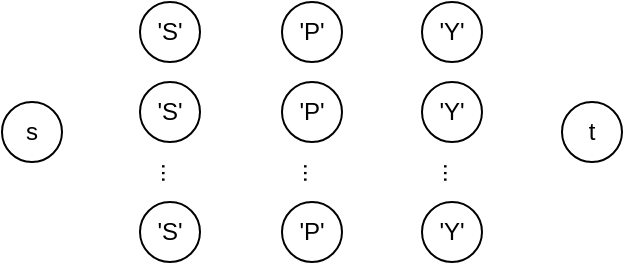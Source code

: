 <mxfile version="22.0.8" type="github">
  <diagram name="第 1 页" id="qcvYX5ppPAKwaEzvdYIv">
    <mxGraphModel dx="420" dy="232" grid="1" gridSize="10" guides="1" tooltips="1" connect="1" arrows="1" fold="1" page="1" pageScale="1" pageWidth="827" pageHeight="1169" math="0" shadow="0">
      <root>
        <mxCell id="0" />
        <mxCell id="1" parent="0" />
        <mxCell id="ipCRnRvfAy2W53-lvyQt-1" value="s" style="ellipse;whiteSpace=wrap;html=1;aspect=fixed;" vertex="1" parent="1">
          <mxGeometry x="330" y="230" width="30" height="30" as="geometry" />
        </mxCell>
        <mxCell id="ipCRnRvfAy2W53-lvyQt-2" value="&#39;S&#39;" style="ellipse;whiteSpace=wrap;html=1;aspect=fixed;" vertex="1" parent="1">
          <mxGeometry x="399" y="180" width="30" height="30" as="geometry" />
        </mxCell>
        <mxCell id="ipCRnRvfAy2W53-lvyQt-3" value="&#39;S&#39;" style="ellipse;whiteSpace=wrap;html=1;aspect=fixed;" vertex="1" parent="1">
          <mxGeometry x="399" y="220" width="30" height="30" as="geometry" />
        </mxCell>
        <mxCell id="ipCRnRvfAy2W53-lvyQt-4" value="&#39;S&#39;" style="ellipse;whiteSpace=wrap;html=1;aspect=fixed;" vertex="1" parent="1">
          <mxGeometry x="399" y="280" width="30" height="30" as="geometry" />
        </mxCell>
        <mxCell id="ipCRnRvfAy2W53-lvyQt-5" value="..." style="text;html=1;align=center;verticalAlign=middle;resizable=0;points=[];autosize=1;strokeColor=none;fillColor=none;rotation=90;" vertex="1" parent="1">
          <mxGeometry x="399" y="250" width="30" height="30" as="geometry" />
        </mxCell>
        <mxCell id="ipCRnRvfAy2W53-lvyQt-6" value="&#39;P&#39;" style="ellipse;whiteSpace=wrap;html=1;aspect=fixed;" vertex="1" parent="1">
          <mxGeometry x="470" y="180" width="30" height="30" as="geometry" />
        </mxCell>
        <mxCell id="ipCRnRvfAy2W53-lvyQt-7" value="&#39;P&#39;" style="ellipse;whiteSpace=wrap;html=1;aspect=fixed;" vertex="1" parent="1">
          <mxGeometry x="470" y="280" width="30" height="30" as="geometry" />
        </mxCell>
        <mxCell id="ipCRnRvfAy2W53-lvyQt-8" value="&#39;P&#39;" style="ellipse;whiteSpace=wrap;html=1;aspect=fixed;" vertex="1" parent="1">
          <mxGeometry x="470" y="220" width="30" height="30" as="geometry" />
        </mxCell>
        <mxCell id="ipCRnRvfAy2W53-lvyQt-9" value="..." style="text;html=1;align=center;verticalAlign=middle;resizable=0;points=[];autosize=1;strokeColor=none;fillColor=none;rotation=90;" vertex="1" parent="1">
          <mxGeometry x="470" y="250" width="30" height="30" as="geometry" />
        </mxCell>
        <mxCell id="ipCRnRvfAy2W53-lvyQt-10" value="&#39;Y&#39;" style="ellipse;whiteSpace=wrap;html=1;aspect=fixed;" vertex="1" parent="1">
          <mxGeometry x="540" y="180" width="30" height="30" as="geometry" />
        </mxCell>
        <mxCell id="ipCRnRvfAy2W53-lvyQt-11" value="&#39;Y&#39;" style="ellipse;whiteSpace=wrap;html=1;aspect=fixed;" vertex="1" parent="1">
          <mxGeometry x="540" y="280" width="30" height="30" as="geometry" />
        </mxCell>
        <mxCell id="ipCRnRvfAy2W53-lvyQt-12" value="&#39;Y&#39;" style="ellipse;whiteSpace=wrap;html=1;aspect=fixed;" vertex="1" parent="1">
          <mxGeometry x="540" y="220" width="30" height="30" as="geometry" />
        </mxCell>
        <mxCell id="ipCRnRvfAy2W53-lvyQt-13" value="..." style="text;html=1;align=center;verticalAlign=middle;resizable=0;points=[];autosize=1;strokeColor=none;fillColor=none;rotation=90;" vertex="1" parent="1">
          <mxGeometry x="540" y="250" width="30" height="30" as="geometry" />
        </mxCell>
        <mxCell id="ipCRnRvfAy2W53-lvyQt-14" value="t" style="ellipse;whiteSpace=wrap;html=1;aspect=fixed;" vertex="1" parent="1">
          <mxGeometry x="610" y="230" width="30" height="30" as="geometry" />
        </mxCell>
      </root>
    </mxGraphModel>
  </diagram>
</mxfile>

